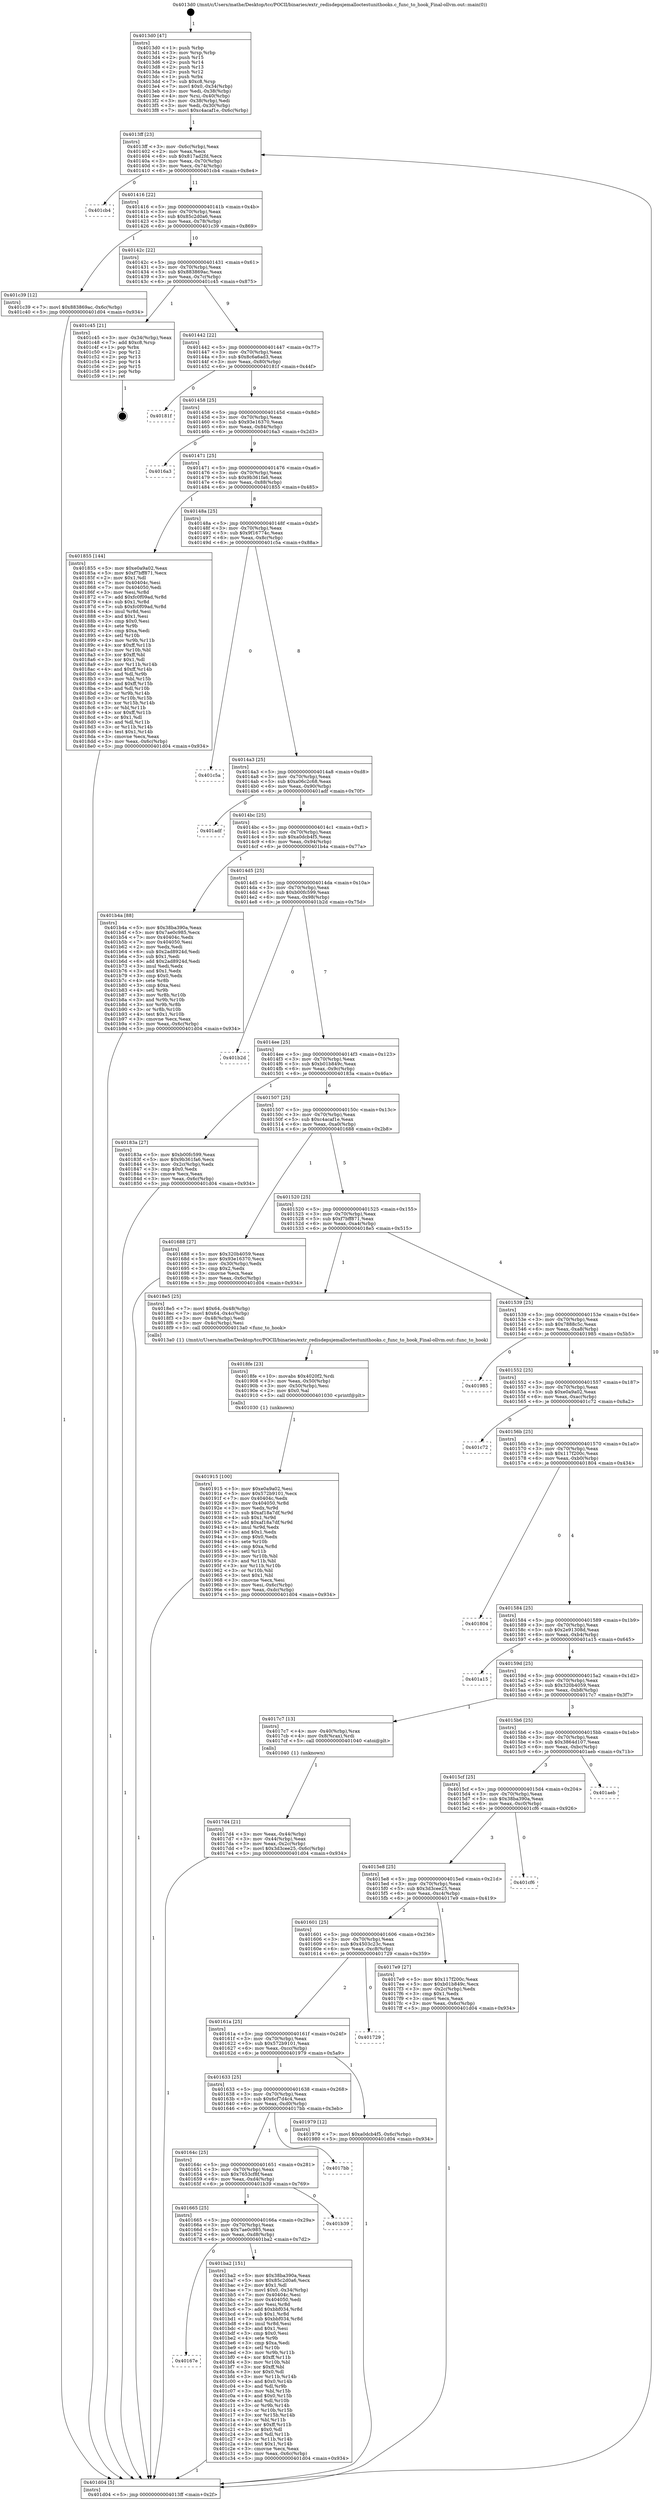 digraph "0x4013d0" {
  label = "0x4013d0 (/mnt/c/Users/mathe/Desktop/tcc/POCII/binaries/extr_redisdepsjemalloctestunithooks.c_func_to_hook_Final-ollvm.out::main(0))"
  labelloc = "t"
  node[shape=record]

  Entry [label="",width=0.3,height=0.3,shape=circle,fillcolor=black,style=filled]
  "0x4013ff" [label="{
     0x4013ff [23]\l
     | [instrs]\l
     &nbsp;&nbsp;0x4013ff \<+3\>: mov -0x6c(%rbp),%eax\l
     &nbsp;&nbsp;0x401402 \<+2\>: mov %eax,%ecx\l
     &nbsp;&nbsp;0x401404 \<+6\>: sub $0x817ad2fd,%ecx\l
     &nbsp;&nbsp;0x40140a \<+3\>: mov %eax,-0x70(%rbp)\l
     &nbsp;&nbsp;0x40140d \<+3\>: mov %ecx,-0x74(%rbp)\l
     &nbsp;&nbsp;0x401410 \<+6\>: je 0000000000401cb4 \<main+0x8e4\>\l
  }"]
  "0x401cb4" [label="{
     0x401cb4\l
  }", style=dashed]
  "0x401416" [label="{
     0x401416 [22]\l
     | [instrs]\l
     &nbsp;&nbsp;0x401416 \<+5\>: jmp 000000000040141b \<main+0x4b\>\l
     &nbsp;&nbsp;0x40141b \<+3\>: mov -0x70(%rbp),%eax\l
     &nbsp;&nbsp;0x40141e \<+5\>: sub $0x85c2d0a6,%eax\l
     &nbsp;&nbsp;0x401423 \<+3\>: mov %eax,-0x78(%rbp)\l
     &nbsp;&nbsp;0x401426 \<+6\>: je 0000000000401c39 \<main+0x869\>\l
  }"]
  Exit [label="",width=0.3,height=0.3,shape=circle,fillcolor=black,style=filled,peripheries=2]
  "0x401c39" [label="{
     0x401c39 [12]\l
     | [instrs]\l
     &nbsp;&nbsp;0x401c39 \<+7\>: movl $0x883869ac,-0x6c(%rbp)\l
     &nbsp;&nbsp;0x401c40 \<+5\>: jmp 0000000000401d04 \<main+0x934\>\l
  }"]
  "0x40142c" [label="{
     0x40142c [22]\l
     | [instrs]\l
     &nbsp;&nbsp;0x40142c \<+5\>: jmp 0000000000401431 \<main+0x61\>\l
     &nbsp;&nbsp;0x401431 \<+3\>: mov -0x70(%rbp),%eax\l
     &nbsp;&nbsp;0x401434 \<+5\>: sub $0x883869ac,%eax\l
     &nbsp;&nbsp;0x401439 \<+3\>: mov %eax,-0x7c(%rbp)\l
     &nbsp;&nbsp;0x40143c \<+6\>: je 0000000000401c45 \<main+0x875\>\l
  }"]
  "0x40167e" [label="{
     0x40167e\l
  }", style=dashed]
  "0x401c45" [label="{
     0x401c45 [21]\l
     | [instrs]\l
     &nbsp;&nbsp;0x401c45 \<+3\>: mov -0x34(%rbp),%eax\l
     &nbsp;&nbsp;0x401c48 \<+7\>: add $0xc8,%rsp\l
     &nbsp;&nbsp;0x401c4f \<+1\>: pop %rbx\l
     &nbsp;&nbsp;0x401c50 \<+2\>: pop %r12\l
     &nbsp;&nbsp;0x401c52 \<+2\>: pop %r13\l
     &nbsp;&nbsp;0x401c54 \<+2\>: pop %r14\l
     &nbsp;&nbsp;0x401c56 \<+2\>: pop %r15\l
     &nbsp;&nbsp;0x401c58 \<+1\>: pop %rbp\l
     &nbsp;&nbsp;0x401c59 \<+1\>: ret\l
  }"]
  "0x401442" [label="{
     0x401442 [22]\l
     | [instrs]\l
     &nbsp;&nbsp;0x401442 \<+5\>: jmp 0000000000401447 \<main+0x77\>\l
     &nbsp;&nbsp;0x401447 \<+3\>: mov -0x70(%rbp),%eax\l
     &nbsp;&nbsp;0x40144a \<+5\>: sub $0x8c6a6ad3,%eax\l
     &nbsp;&nbsp;0x40144f \<+3\>: mov %eax,-0x80(%rbp)\l
     &nbsp;&nbsp;0x401452 \<+6\>: je 000000000040181f \<main+0x44f\>\l
  }"]
  "0x401ba2" [label="{
     0x401ba2 [151]\l
     | [instrs]\l
     &nbsp;&nbsp;0x401ba2 \<+5\>: mov $0x38ba390a,%eax\l
     &nbsp;&nbsp;0x401ba7 \<+5\>: mov $0x85c2d0a6,%ecx\l
     &nbsp;&nbsp;0x401bac \<+2\>: mov $0x1,%dl\l
     &nbsp;&nbsp;0x401bae \<+7\>: movl $0x0,-0x34(%rbp)\l
     &nbsp;&nbsp;0x401bb5 \<+7\>: mov 0x40404c,%esi\l
     &nbsp;&nbsp;0x401bbc \<+7\>: mov 0x404050,%edi\l
     &nbsp;&nbsp;0x401bc3 \<+3\>: mov %esi,%r8d\l
     &nbsp;&nbsp;0x401bc6 \<+7\>: add $0xbbf034,%r8d\l
     &nbsp;&nbsp;0x401bcd \<+4\>: sub $0x1,%r8d\l
     &nbsp;&nbsp;0x401bd1 \<+7\>: sub $0xbbf034,%r8d\l
     &nbsp;&nbsp;0x401bd8 \<+4\>: imul %r8d,%esi\l
     &nbsp;&nbsp;0x401bdc \<+3\>: and $0x1,%esi\l
     &nbsp;&nbsp;0x401bdf \<+3\>: cmp $0x0,%esi\l
     &nbsp;&nbsp;0x401be2 \<+4\>: sete %r9b\l
     &nbsp;&nbsp;0x401be6 \<+3\>: cmp $0xa,%edi\l
     &nbsp;&nbsp;0x401be9 \<+4\>: setl %r10b\l
     &nbsp;&nbsp;0x401bed \<+3\>: mov %r9b,%r11b\l
     &nbsp;&nbsp;0x401bf0 \<+4\>: xor $0xff,%r11b\l
     &nbsp;&nbsp;0x401bf4 \<+3\>: mov %r10b,%bl\l
     &nbsp;&nbsp;0x401bf7 \<+3\>: xor $0xff,%bl\l
     &nbsp;&nbsp;0x401bfa \<+3\>: xor $0x0,%dl\l
     &nbsp;&nbsp;0x401bfd \<+3\>: mov %r11b,%r14b\l
     &nbsp;&nbsp;0x401c00 \<+4\>: and $0x0,%r14b\l
     &nbsp;&nbsp;0x401c04 \<+3\>: and %dl,%r9b\l
     &nbsp;&nbsp;0x401c07 \<+3\>: mov %bl,%r15b\l
     &nbsp;&nbsp;0x401c0a \<+4\>: and $0x0,%r15b\l
     &nbsp;&nbsp;0x401c0e \<+3\>: and %dl,%r10b\l
     &nbsp;&nbsp;0x401c11 \<+3\>: or %r9b,%r14b\l
     &nbsp;&nbsp;0x401c14 \<+3\>: or %r10b,%r15b\l
     &nbsp;&nbsp;0x401c17 \<+3\>: xor %r15b,%r14b\l
     &nbsp;&nbsp;0x401c1a \<+3\>: or %bl,%r11b\l
     &nbsp;&nbsp;0x401c1d \<+4\>: xor $0xff,%r11b\l
     &nbsp;&nbsp;0x401c21 \<+3\>: or $0x0,%dl\l
     &nbsp;&nbsp;0x401c24 \<+3\>: and %dl,%r11b\l
     &nbsp;&nbsp;0x401c27 \<+3\>: or %r11b,%r14b\l
     &nbsp;&nbsp;0x401c2a \<+4\>: test $0x1,%r14b\l
     &nbsp;&nbsp;0x401c2e \<+3\>: cmovne %ecx,%eax\l
     &nbsp;&nbsp;0x401c31 \<+3\>: mov %eax,-0x6c(%rbp)\l
     &nbsp;&nbsp;0x401c34 \<+5\>: jmp 0000000000401d04 \<main+0x934\>\l
  }"]
  "0x40181f" [label="{
     0x40181f\l
  }", style=dashed]
  "0x401458" [label="{
     0x401458 [25]\l
     | [instrs]\l
     &nbsp;&nbsp;0x401458 \<+5\>: jmp 000000000040145d \<main+0x8d\>\l
     &nbsp;&nbsp;0x40145d \<+3\>: mov -0x70(%rbp),%eax\l
     &nbsp;&nbsp;0x401460 \<+5\>: sub $0x93e16370,%eax\l
     &nbsp;&nbsp;0x401465 \<+6\>: mov %eax,-0x84(%rbp)\l
     &nbsp;&nbsp;0x40146b \<+6\>: je 00000000004016a3 \<main+0x2d3\>\l
  }"]
  "0x401665" [label="{
     0x401665 [25]\l
     | [instrs]\l
     &nbsp;&nbsp;0x401665 \<+5\>: jmp 000000000040166a \<main+0x29a\>\l
     &nbsp;&nbsp;0x40166a \<+3\>: mov -0x70(%rbp),%eax\l
     &nbsp;&nbsp;0x40166d \<+5\>: sub $0x7ae0c985,%eax\l
     &nbsp;&nbsp;0x401672 \<+6\>: mov %eax,-0xd8(%rbp)\l
     &nbsp;&nbsp;0x401678 \<+6\>: je 0000000000401ba2 \<main+0x7d2\>\l
  }"]
  "0x4016a3" [label="{
     0x4016a3\l
  }", style=dashed]
  "0x401471" [label="{
     0x401471 [25]\l
     | [instrs]\l
     &nbsp;&nbsp;0x401471 \<+5\>: jmp 0000000000401476 \<main+0xa6\>\l
     &nbsp;&nbsp;0x401476 \<+3\>: mov -0x70(%rbp),%eax\l
     &nbsp;&nbsp;0x401479 \<+5\>: sub $0x9b361fa6,%eax\l
     &nbsp;&nbsp;0x40147e \<+6\>: mov %eax,-0x88(%rbp)\l
     &nbsp;&nbsp;0x401484 \<+6\>: je 0000000000401855 \<main+0x485\>\l
  }"]
  "0x401b39" [label="{
     0x401b39\l
  }", style=dashed]
  "0x401855" [label="{
     0x401855 [144]\l
     | [instrs]\l
     &nbsp;&nbsp;0x401855 \<+5\>: mov $0xe0a9a02,%eax\l
     &nbsp;&nbsp;0x40185a \<+5\>: mov $0xf7bff871,%ecx\l
     &nbsp;&nbsp;0x40185f \<+2\>: mov $0x1,%dl\l
     &nbsp;&nbsp;0x401861 \<+7\>: mov 0x40404c,%esi\l
     &nbsp;&nbsp;0x401868 \<+7\>: mov 0x404050,%edi\l
     &nbsp;&nbsp;0x40186f \<+3\>: mov %esi,%r8d\l
     &nbsp;&nbsp;0x401872 \<+7\>: add $0xfc0f09ad,%r8d\l
     &nbsp;&nbsp;0x401879 \<+4\>: sub $0x1,%r8d\l
     &nbsp;&nbsp;0x40187d \<+7\>: sub $0xfc0f09ad,%r8d\l
     &nbsp;&nbsp;0x401884 \<+4\>: imul %r8d,%esi\l
     &nbsp;&nbsp;0x401888 \<+3\>: and $0x1,%esi\l
     &nbsp;&nbsp;0x40188b \<+3\>: cmp $0x0,%esi\l
     &nbsp;&nbsp;0x40188e \<+4\>: sete %r9b\l
     &nbsp;&nbsp;0x401892 \<+3\>: cmp $0xa,%edi\l
     &nbsp;&nbsp;0x401895 \<+4\>: setl %r10b\l
     &nbsp;&nbsp;0x401899 \<+3\>: mov %r9b,%r11b\l
     &nbsp;&nbsp;0x40189c \<+4\>: xor $0xff,%r11b\l
     &nbsp;&nbsp;0x4018a0 \<+3\>: mov %r10b,%bl\l
     &nbsp;&nbsp;0x4018a3 \<+3\>: xor $0xff,%bl\l
     &nbsp;&nbsp;0x4018a6 \<+3\>: xor $0x1,%dl\l
     &nbsp;&nbsp;0x4018a9 \<+3\>: mov %r11b,%r14b\l
     &nbsp;&nbsp;0x4018ac \<+4\>: and $0xff,%r14b\l
     &nbsp;&nbsp;0x4018b0 \<+3\>: and %dl,%r9b\l
     &nbsp;&nbsp;0x4018b3 \<+3\>: mov %bl,%r15b\l
     &nbsp;&nbsp;0x4018b6 \<+4\>: and $0xff,%r15b\l
     &nbsp;&nbsp;0x4018ba \<+3\>: and %dl,%r10b\l
     &nbsp;&nbsp;0x4018bd \<+3\>: or %r9b,%r14b\l
     &nbsp;&nbsp;0x4018c0 \<+3\>: or %r10b,%r15b\l
     &nbsp;&nbsp;0x4018c3 \<+3\>: xor %r15b,%r14b\l
     &nbsp;&nbsp;0x4018c6 \<+3\>: or %bl,%r11b\l
     &nbsp;&nbsp;0x4018c9 \<+4\>: xor $0xff,%r11b\l
     &nbsp;&nbsp;0x4018cd \<+3\>: or $0x1,%dl\l
     &nbsp;&nbsp;0x4018d0 \<+3\>: and %dl,%r11b\l
     &nbsp;&nbsp;0x4018d3 \<+3\>: or %r11b,%r14b\l
     &nbsp;&nbsp;0x4018d6 \<+4\>: test $0x1,%r14b\l
     &nbsp;&nbsp;0x4018da \<+3\>: cmovne %ecx,%eax\l
     &nbsp;&nbsp;0x4018dd \<+3\>: mov %eax,-0x6c(%rbp)\l
     &nbsp;&nbsp;0x4018e0 \<+5\>: jmp 0000000000401d04 \<main+0x934\>\l
  }"]
  "0x40148a" [label="{
     0x40148a [25]\l
     | [instrs]\l
     &nbsp;&nbsp;0x40148a \<+5\>: jmp 000000000040148f \<main+0xbf\>\l
     &nbsp;&nbsp;0x40148f \<+3\>: mov -0x70(%rbp),%eax\l
     &nbsp;&nbsp;0x401492 \<+5\>: sub $0x9f16774c,%eax\l
     &nbsp;&nbsp;0x401497 \<+6\>: mov %eax,-0x8c(%rbp)\l
     &nbsp;&nbsp;0x40149d \<+6\>: je 0000000000401c5a \<main+0x88a\>\l
  }"]
  "0x40164c" [label="{
     0x40164c [25]\l
     | [instrs]\l
     &nbsp;&nbsp;0x40164c \<+5\>: jmp 0000000000401651 \<main+0x281\>\l
     &nbsp;&nbsp;0x401651 \<+3\>: mov -0x70(%rbp),%eax\l
     &nbsp;&nbsp;0x401654 \<+5\>: sub $0x7653cf8f,%eax\l
     &nbsp;&nbsp;0x401659 \<+6\>: mov %eax,-0xd4(%rbp)\l
     &nbsp;&nbsp;0x40165f \<+6\>: je 0000000000401b39 \<main+0x769\>\l
  }"]
  "0x401c5a" [label="{
     0x401c5a\l
  }", style=dashed]
  "0x4014a3" [label="{
     0x4014a3 [25]\l
     | [instrs]\l
     &nbsp;&nbsp;0x4014a3 \<+5\>: jmp 00000000004014a8 \<main+0xd8\>\l
     &nbsp;&nbsp;0x4014a8 \<+3\>: mov -0x70(%rbp),%eax\l
     &nbsp;&nbsp;0x4014ab \<+5\>: sub $0xa06c2c68,%eax\l
     &nbsp;&nbsp;0x4014b0 \<+6\>: mov %eax,-0x90(%rbp)\l
     &nbsp;&nbsp;0x4014b6 \<+6\>: je 0000000000401adf \<main+0x70f\>\l
  }"]
  "0x4017bb" [label="{
     0x4017bb\l
  }", style=dashed]
  "0x401adf" [label="{
     0x401adf\l
  }", style=dashed]
  "0x4014bc" [label="{
     0x4014bc [25]\l
     | [instrs]\l
     &nbsp;&nbsp;0x4014bc \<+5\>: jmp 00000000004014c1 \<main+0xf1\>\l
     &nbsp;&nbsp;0x4014c1 \<+3\>: mov -0x70(%rbp),%eax\l
     &nbsp;&nbsp;0x4014c4 \<+5\>: sub $0xa0dcb4f5,%eax\l
     &nbsp;&nbsp;0x4014c9 \<+6\>: mov %eax,-0x94(%rbp)\l
     &nbsp;&nbsp;0x4014cf \<+6\>: je 0000000000401b4a \<main+0x77a\>\l
  }"]
  "0x401633" [label="{
     0x401633 [25]\l
     | [instrs]\l
     &nbsp;&nbsp;0x401633 \<+5\>: jmp 0000000000401638 \<main+0x268\>\l
     &nbsp;&nbsp;0x401638 \<+3\>: mov -0x70(%rbp),%eax\l
     &nbsp;&nbsp;0x40163b \<+5\>: sub $0x6cf7d4c4,%eax\l
     &nbsp;&nbsp;0x401640 \<+6\>: mov %eax,-0xd0(%rbp)\l
     &nbsp;&nbsp;0x401646 \<+6\>: je 00000000004017bb \<main+0x3eb\>\l
  }"]
  "0x401b4a" [label="{
     0x401b4a [88]\l
     | [instrs]\l
     &nbsp;&nbsp;0x401b4a \<+5\>: mov $0x38ba390a,%eax\l
     &nbsp;&nbsp;0x401b4f \<+5\>: mov $0x7ae0c985,%ecx\l
     &nbsp;&nbsp;0x401b54 \<+7\>: mov 0x40404c,%edx\l
     &nbsp;&nbsp;0x401b5b \<+7\>: mov 0x404050,%esi\l
     &nbsp;&nbsp;0x401b62 \<+2\>: mov %edx,%edi\l
     &nbsp;&nbsp;0x401b64 \<+6\>: sub $0x2ad8924d,%edi\l
     &nbsp;&nbsp;0x401b6a \<+3\>: sub $0x1,%edi\l
     &nbsp;&nbsp;0x401b6d \<+6\>: add $0x2ad8924d,%edi\l
     &nbsp;&nbsp;0x401b73 \<+3\>: imul %edi,%edx\l
     &nbsp;&nbsp;0x401b76 \<+3\>: and $0x1,%edx\l
     &nbsp;&nbsp;0x401b79 \<+3\>: cmp $0x0,%edx\l
     &nbsp;&nbsp;0x401b7c \<+4\>: sete %r8b\l
     &nbsp;&nbsp;0x401b80 \<+3\>: cmp $0xa,%esi\l
     &nbsp;&nbsp;0x401b83 \<+4\>: setl %r9b\l
     &nbsp;&nbsp;0x401b87 \<+3\>: mov %r8b,%r10b\l
     &nbsp;&nbsp;0x401b8a \<+3\>: and %r9b,%r10b\l
     &nbsp;&nbsp;0x401b8d \<+3\>: xor %r9b,%r8b\l
     &nbsp;&nbsp;0x401b90 \<+3\>: or %r8b,%r10b\l
     &nbsp;&nbsp;0x401b93 \<+4\>: test $0x1,%r10b\l
     &nbsp;&nbsp;0x401b97 \<+3\>: cmovne %ecx,%eax\l
     &nbsp;&nbsp;0x401b9a \<+3\>: mov %eax,-0x6c(%rbp)\l
     &nbsp;&nbsp;0x401b9d \<+5\>: jmp 0000000000401d04 \<main+0x934\>\l
  }"]
  "0x4014d5" [label="{
     0x4014d5 [25]\l
     | [instrs]\l
     &nbsp;&nbsp;0x4014d5 \<+5\>: jmp 00000000004014da \<main+0x10a\>\l
     &nbsp;&nbsp;0x4014da \<+3\>: mov -0x70(%rbp),%eax\l
     &nbsp;&nbsp;0x4014dd \<+5\>: sub $0xb00fc599,%eax\l
     &nbsp;&nbsp;0x4014e2 \<+6\>: mov %eax,-0x98(%rbp)\l
     &nbsp;&nbsp;0x4014e8 \<+6\>: je 0000000000401b2d \<main+0x75d\>\l
  }"]
  "0x401979" [label="{
     0x401979 [12]\l
     | [instrs]\l
     &nbsp;&nbsp;0x401979 \<+7\>: movl $0xa0dcb4f5,-0x6c(%rbp)\l
     &nbsp;&nbsp;0x401980 \<+5\>: jmp 0000000000401d04 \<main+0x934\>\l
  }"]
  "0x401b2d" [label="{
     0x401b2d\l
  }", style=dashed]
  "0x4014ee" [label="{
     0x4014ee [25]\l
     | [instrs]\l
     &nbsp;&nbsp;0x4014ee \<+5\>: jmp 00000000004014f3 \<main+0x123\>\l
     &nbsp;&nbsp;0x4014f3 \<+3\>: mov -0x70(%rbp),%eax\l
     &nbsp;&nbsp;0x4014f6 \<+5\>: sub $0xb01b849c,%eax\l
     &nbsp;&nbsp;0x4014fb \<+6\>: mov %eax,-0x9c(%rbp)\l
     &nbsp;&nbsp;0x401501 \<+6\>: je 000000000040183a \<main+0x46a\>\l
  }"]
  "0x40161a" [label="{
     0x40161a [25]\l
     | [instrs]\l
     &nbsp;&nbsp;0x40161a \<+5\>: jmp 000000000040161f \<main+0x24f\>\l
     &nbsp;&nbsp;0x40161f \<+3\>: mov -0x70(%rbp),%eax\l
     &nbsp;&nbsp;0x401622 \<+5\>: sub $0x572b9101,%eax\l
     &nbsp;&nbsp;0x401627 \<+6\>: mov %eax,-0xcc(%rbp)\l
     &nbsp;&nbsp;0x40162d \<+6\>: je 0000000000401979 \<main+0x5a9\>\l
  }"]
  "0x40183a" [label="{
     0x40183a [27]\l
     | [instrs]\l
     &nbsp;&nbsp;0x40183a \<+5\>: mov $0xb00fc599,%eax\l
     &nbsp;&nbsp;0x40183f \<+5\>: mov $0x9b361fa6,%ecx\l
     &nbsp;&nbsp;0x401844 \<+3\>: mov -0x2c(%rbp),%edx\l
     &nbsp;&nbsp;0x401847 \<+3\>: cmp $0x0,%edx\l
     &nbsp;&nbsp;0x40184a \<+3\>: cmove %ecx,%eax\l
     &nbsp;&nbsp;0x40184d \<+3\>: mov %eax,-0x6c(%rbp)\l
     &nbsp;&nbsp;0x401850 \<+5\>: jmp 0000000000401d04 \<main+0x934\>\l
  }"]
  "0x401507" [label="{
     0x401507 [25]\l
     | [instrs]\l
     &nbsp;&nbsp;0x401507 \<+5\>: jmp 000000000040150c \<main+0x13c\>\l
     &nbsp;&nbsp;0x40150c \<+3\>: mov -0x70(%rbp),%eax\l
     &nbsp;&nbsp;0x40150f \<+5\>: sub $0xc4acaf1e,%eax\l
     &nbsp;&nbsp;0x401514 \<+6\>: mov %eax,-0xa0(%rbp)\l
     &nbsp;&nbsp;0x40151a \<+6\>: je 0000000000401688 \<main+0x2b8\>\l
  }"]
  "0x401729" [label="{
     0x401729\l
  }", style=dashed]
  "0x401688" [label="{
     0x401688 [27]\l
     | [instrs]\l
     &nbsp;&nbsp;0x401688 \<+5\>: mov $0x320b4059,%eax\l
     &nbsp;&nbsp;0x40168d \<+5\>: mov $0x93e16370,%ecx\l
     &nbsp;&nbsp;0x401692 \<+3\>: mov -0x30(%rbp),%edx\l
     &nbsp;&nbsp;0x401695 \<+3\>: cmp $0x2,%edx\l
     &nbsp;&nbsp;0x401698 \<+3\>: cmovne %ecx,%eax\l
     &nbsp;&nbsp;0x40169b \<+3\>: mov %eax,-0x6c(%rbp)\l
     &nbsp;&nbsp;0x40169e \<+5\>: jmp 0000000000401d04 \<main+0x934\>\l
  }"]
  "0x401520" [label="{
     0x401520 [25]\l
     | [instrs]\l
     &nbsp;&nbsp;0x401520 \<+5\>: jmp 0000000000401525 \<main+0x155\>\l
     &nbsp;&nbsp;0x401525 \<+3\>: mov -0x70(%rbp),%eax\l
     &nbsp;&nbsp;0x401528 \<+5\>: sub $0xf7bff871,%eax\l
     &nbsp;&nbsp;0x40152d \<+6\>: mov %eax,-0xa4(%rbp)\l
     &nbsp;&nbsp;0x401533 \<+6\>: je 00000000004018e5 \<main+0x515\>\l
  }"]
  "0x401d04" [label="{
     0x401d04 [5]\l
     | [instrs]\l
     &nbsp;&nbsp;0x401d04 \<+5\>: jmp 00000000004013ff \<main+0x2f\>\l
  }"]
  "0x4013d0" [label="{
     0x4013d0 [47]\l
     | [instrs]\l
     &nbsp;&nbsp;0x4013d0 \<+1\>: push %rbp\l
     &nbsp;&nbsp;0x4013d1 \<+3\>: mov %rsp,%rbp\l
     &nbsp;&nbsp;0x4013d4 \<+2\>: push %r15\l
     &nbsp;&nbsp;0x4013d6 \<+2\>: push %r14\l
     &nbsp;&nbsp;0x4013d8 \<+2\>: push %r13\l
     &nbsp;&nbsp;0x4013da \<+2\>: push %r12\l
     &nbsp;&nbsp;0x4013dc \<+1\>: push %rbx\l
     &nbsp;&nbsp;0x4013dd \<+7\>: sub $0xc8,%rsp\l
     &nbsp;&nbsp;0x4013e4 \<+7\>: movl $0x0,-0x34(%rbp)\l
     &nbsp;&nbsp;0x4013eb \<+3\>: mov %edi,-0x38(%rbp)\l
     &nbsp;&nbsp;0x4013ee \<+4\>: mov %rsi,-0x40(%rbp)\l
     &nbsp;&nbsp;0x4013f2 \<+3\>: mov -0x38(%rbp),%edi\l
     &nbsp;&nbsp;0x4013f5 \<+3\>: mov %edi,-0x30(%rbp)\l
     &nbsp;&nbsp;0x4013f8 \<+7\>: movl $0xc4acaf1e,-0x6c(%rbp)\l
  }"]
  "0x401915" [label="{
     0x401915 [100]\l
     | [instrs]\l
     &nbsp;&nbsp;0x401915 \<+5\>: mov $0xe0a9a02,%esi\l
     &nbsp;&nbsp;0x40191a \<+5\>: mov $0x572b9101,%ecx\l
     &nbsp;&nbsp;0x40191f \<+7\>: mov 0x40404c,%edx\l
     &nbsp;&nbsp;0x401926 \<+8\>: mov 0x404050,%r8d\l
     &nbsp;&nbsp;0x40192e \<+3\>: mov %edx,%r9d\l
     &nbsp;&nbsp;0x401931 \<+7\>: sub $0xaf18a7df,%r9d\l
     &nbsp;&nbsp;0x401938 \<+4\>: sub $0x1,%r9d\l
     &nbsp;&nbsp;0x40193c \<+7\>: add $0xaf18a7df,%r9d\l
     &nbsp;&nbsp;0x401943 \<+4\>: imul %r9d,%edx\l
     &nbsp;&nbsp;0x401947 \<+3\>: and $0x1,%edx\l
     &nbsp;&nbsp;0x40194a \<+3\>: cmp $0x0,%edx\l
     &nbsp;&nbsp;0x40194d \<+4\>: sete %r10b\l
     &nbsp;&nbsp;0x401951 \<+4\>: cmp $0xa,%r8d\l
     &nbsp;&nbsp;0x401955 \<+4\>: setl %r11b\l
     &nbsp;&nbsp;0x401959 \<+3\>: mov %r10b,%bl\l
     &nbsp;&nbsp;0x40195c \<+3\>: and %r11b,%bl\l
     &nbsp;&nbsp;0x40195f \<+3\>: xor %r11b,%r10b\l
     &nbsp;&nbsp;0x401962 \<+3\>: or %r10b,%bl\l
     &nbsp;&nbsp;0x401965 \<+3\>: test $0x1,%bl\l
     &nbsp;&nbsp;0x401968 \<+3\>: cmovne %ecx,%esi\l
     &nbsp;&nbsp;0x40196b \<+3\>: mov %esi,-0x6c(%rbp)\l
     &nbsp;&nbsp;0x40196e \<+6\>: mov %eax,-0xdc(%rbp)\l
     &nbsp;&nbsp;0x401974 \<+5\>: jmp 0000000000401d04 \<main+0x934\>\l
  }"]
  "0x4018e5" [label="{
     0x4018e5 [25]\l
     | [instrs]\l
     &nbsp;&nbsp;0x4018e5 \<+7\>: movl $0x64,-0x48(%rbp)\l
     &nbsp;&nbsp;0x4018ec \<+7\>: movl $0x64,-0x4c(%rbp)\l
     &nbsp;&nbsp;0x4018f3 \<+3\>: mov -0x48(%rbp),%edi\l
     &nbsp;&nbsp;0x4018f6 \<+3\>: mov -0x4c(%rbp),%esi\l
     &nbsp;&nbsp;0x4018f9 \<+5\>: call 00000000004013a0 \<func_to_hook\>\l
     | [calls]\l
     &nbsp;&nbsp;0x4013a0 \{1\} (/mnt/c/Users/mathe/Desktop/tcc/POCII/binaries/extr_redisdepsjemalloctestunithooks.c_func_to_hook_Final-ollvm.out::func_to_hook)\l
  }"]
  "0x401539" [label="{
     0x401539 [25]\l
     | [instrs]\l
     &nbsp;&nbsp;0x401539 \<+5\>: jmp 000000000040153e \<main+0x16e\>\l
     &nbsp;&nbsp;0x40153e \<+3\>: mov -0x70(%rbp),%eax\l
     &nbsp;&nbsp;0x401541 \<+5\>: sub $0x7888c5c,%eax\l
     &nbsp;&nbsp;0x401546 \<+6\>: mov %eax,-0xa8(%rbp)\l
     &nbsp;&nbsp;0x40154c \<+6\>: je 0000000000401985 \<main+0x5b5\>\l
  }"]
  "0x4018fe" [label="{
     0x4018fe [23]\l
     | [instrs]\l
     &nbsp;&nbsp;0x4018fe \<+10\>: movabs $0x4020f2,%rdi\l
     &nbsp;&nbsp;0x401908 \<+3\>: mov %eax,-0x50(%rbp)\l
     &nbsp;&nbsp;0x40190b \<+3\>: mov -0x50(%rbp),%esi\l
     &nbsp;&nbsp;0x40190e \<+2\>: mov $0x0,%al\l
     &nbsp;&nbsp;0x401910 \<+5\>: call 0000000000401030 \<printf@plt\>\l
     | [calls]\l
     &nbsp;&nbsp;0x401030 \{1\} (unknown)\l
  }"]
  "0x401985" [label="{
     0x401985\l
  }", style=dashed]
  "0x401552" [label="{
     0x401552 [25]\l
     | [instrs]\l
     &nbsp;&nbsp;0x401552 \<+5\>: jmp 0000000000401557 \<main+0x187\>\l
     &nbsp;&nbsp;0x401557 \<+3\>: mov -0x70(%rbp),%eax\l
     &nbsp;&nbsp;0x40155a \<+5\>: sub $0xe0a9a02,%eax\l
     &nbsp;&nbsp;0x40155f \<+6\>: mov %eax,-0xac(%rbp)\l
     &nbsp;&nbsp;0x401565 \<+6\>: je 0000000000401c72 \<main+0x8a2\>\l
  }"]
  "0x401601" [label="{
     0x401601 [25]\l
     | [instrs]\l
     &nbsp;&nbsp;0x401601 \<+5\>: jmp 0000000000401606 \<main+0x236\>\l
     &nbsp;&nbsp;0x401606 \<+3\>: mov -0x70(%rbp),%eax\l
     &nbsp;&nbsp;0x401609 \<+5\>: sub $0x4503c23c,%eax\l
     &nbsp;&nbsp;0x40160e \<+6\>: mov %eax,-0xc8(%rbp)\l
     &nbsp;&nbsp;0x401614 \<+6\>: je 0000000000401729 \<main+0x359\>\l
  }"]
  "0x401c72" [label="{
     0x401c72\l
  }", style=dashed]
  "0x40156b" [label="{
     0x40156b [25]\l
     | [instrs]\l
     &nbsp;&nbsp;0x40156b \<+5\>: jmp 0000000000401570 \<main+0x1a0\>\l
     &nbsp;&nbsp;0x401570 \<+3\>: mov -0x70(%rbp),%eax\l
     &nbsp;&nbsp;0x401573 \<+5\>: sub $0x117f200c,%eax\l
     &nbsp;&nbsp;0x401578 \<+6\>: mov %eax,-0xb0(%rbp)\l
     &nbsp;&nbsp;0x40157e \<+6\>: je 0000000000401804 \<main+0x434\>\l
  }"]
  "0x4017e9" [label="{
     0x4017e9 [27]\l
     | [instrs]\l
     &nbsp;&nbsp;0x4017e9 \<+5\>: mov $0x117f200c,%eax\l
     &nbsp;&nbsp;0x4017ee \<+5\>: mov $0xb01b849c,%ecx\l
     &nbsp;&nbsp;0x4017f3 \<+3\>: mov -0x2c(%rbp),%edx\l
     &nbsp;&nbsp;0x4017f6 \<+3\>: cmp $0x1,%edx\l
     &nbsp;&nbsp;0x4017f9 \<+3\>: cmovl %ecx,%eax\l
     &nbsp;&nbsp;0x4017fc \<+3\>: mov %eax,-0x6c(%rbp)\l
     &nbsp;&nbsp;0x4017ff \<+5\>: jmp 0000000000401d04 \<main+0x934\>\l
  }"]
  "0x401804" [label="{
     0x401804\l
  }", style=dashed]
  "0x401584" [label="{
     0x401584 [25]\l
     | [instrs]\l
     &nbsp;&nbsp;0x401584 \<+5\>: jmp 0000000000401589 \<main+0x1b9\>\l
     &nbsp;&nbsp;0x401589 \<+3\>: mov -0x70(%rbp),%eax\l
     &nbsp;&nbsp;0x40158c \<+5\>: sub $0x2e91308d,%eax\l
     &nbsp;&nbsp;0x401591 \<+6\>: mov %eax,-0xb4(%rbp)\l
     &nbsp;&nbsp;0x401597 \<+6\>: je 0000000000401a15 \<main+0x645\>\l
  }"]
  "0x4015e8" [label="{
     0x4015e8 [25]\l
     | [instrs]\l
     &nbsp;&nbsp;0x4015e8 \<+5\>: jmp 00000000004015ed \<main+0x21d\>\l
     &nbsp;&nbsp;0x4015ed \<+3\>: mov -0x70(%rbp),%eax\l
     &nbsp;&nbsp;0x4015f0 \<+5\>: sub $0x3d3cee25,%eax\l
     &nbsp;&nbsp;0x4015f5 \<+6\>: mov %eax,-0xc4(%rbp)\l
     &nbsp;&nbsp;0x4015fb \<+6\>: je 00000000004017e9 \<main+0x419\>\l
  }"]
  "0x401a15" [label="{
     0x401a15\l
  }", style=dashed]
  "0x40159d" [label="{
     0x40159d [25]\l
     | [instrs]\l
     &nbsp;&nbsp;0x40159d \<+5\>: jmp 00000000004015a2 \<main+0x1d2\>\l
     &nbsp;&nbsp;0x4015a2 \<+3\>: mov -0x70(%rbp),%eax\l
     &nbsp;&nbsp;0x4015a5 \<+5\>: sub $0x320b4059,%eax\l
     &nbsp;&nbsp;0x4015aa \<+6\>: mov %eax,-0xb8(%rbp)\l
     &nbsp;&nbsp;0x4015b0 \<+6\>: je 00000000004017c7 \<main+0x3f7\>\l
  }"]
  "0x401cf6" [label="{
     0x401cf6\l
  }", style=dashed]
  "0x4017c7" [label="{
     0x4017c7 [13]\l
     | [instrs]\l
     &nbsp;&nbsp;0x4017c7 \<+4\>: mov -0x40(%rbp),%rax\l
     &nbsp;&nbsp;0x4017cb \<+4\>: mov 0x8(%rax),%rdi\l
     &nbsp;&nbsp;0x4017cf \<+5\>: call 0000000000401040 \<atoi@plt\>\l
     | [calls]\l
     &nbsp;&nbsp;0x401040 \{1\} (unknown)\l
  }"]
  "0x4015b6" [label="{
     0x4015b6 [25]\l
     | [instrs]\l
     &nbsp;&nbsp;0x4015b6 \<+5\>: jmp 00000000004015bb \<main+0x1eb\>\l
     &nbsp;&nbsp;0x4015bb \<+3\>: mov -0x70(%rbp),%eax\l
     &nbsp;&nbsp;0x4015be \<+5\>: sub $0x3864d107,%eax\l
     &nbsp;&nbsp;0x4015c3 \<+6\>: mov %eax,-0xbc(%rbp)\l
     &nbsp;&nbsp;0x4015c9 \<+6\>: je 0000000000401aeb \<main+0x71b\>\l
  }"]
  "0x4017d4" [label="{
     0x4017d4 [21]\l
     | [instrs]\l
     &nbsp;&nbsp;0x4017d4 \<+3\>: mov %eax,-0x44(%rbp)\l
     &nbsp;&nbsp;0x4017d7 \<+3\>: mov -0x44(%rbp),%eax\l
     &nbsp;&nbsp;0x4017da \<+3\>: mov %eax,-0x2c(%rbp)\l
     &nbsp;&nbsp;0x4017dd \<+7\>: movl $0x3d3cee25,-0x6c(%rbp)\l
     &nbsp;&nbsp;0x4017e4 \<+5\>: jmp 0000000000401d04 \<main+0x934\>\l
  }"]
  "0x4015cf" [label="{
     0x4015cf [25]\l
     | [instrs]\l
     &nbsp;&nbsp;0x4015cf \<+5\>: jmp 00000000004015d4 \<main+0x204\>\l
     &nbsp;&nbsp;0x4015d4 \<+3\>: mov -0x70(%rbp),%eax\l
     &nbsp;&nbsp;0x4015d7 \<+5\>: sub $0x38ba390a,%eax\l
     &nbsp;&nbsp;0x4015dc \<+6\>: mov %eax,-0xc0(%rbp)\l
     &nbsp;&nbsp;0x4015e2 \<+6\>: je 0000000000401cf6 \<main+0x926\>\l
  }"]
  "0x401aeb" [label="{
     0x401aeb\l
  }", style=dashed]
  Entry -> "0x4013d0" [label=" 1"]
  "0x4013ff" -> "0x401cb4" [label=" 0"]
  "0x4013ff" -> "0x401416" [label=" 11"]
  "0x401c45" -> Exit [label=" 1"]
  "0x401416" -> "0x401c39" [label=" 1"]
  "0x401416" -> "0x40142c" [label=" 10"]
  "0x401c39" -> "0x401d04" [label=" 1"]
  "0x40142c" -> "0x401c45" [label=" 1"]
  "0x40142c" -> "0x401442" [label=" 9"]
  "0x401ba2" -> "0x401d04" [label=" 1"]
  "0x401442" -> "0x40181f" [label=" 0"]
  "0x401442" -> "0x401458" [label=" 9"]
  "0x401665" -> "0x40167e" [label=" 0"]
  "0x401458" -> "0x4016a3" [label=" 0"]
  "0x401458" -> "0x401471" [label=" 9"]
  "0x401665" -> "0x401ba2" [label=" 1"]
  "0x401471" -> "0x401855" [label=" 1"]
  "0x401471" -> "0x40148a" [label=" 8"]
  "0x40164c" -> "0x401665" [label=" 1"]
  "0x40148a" -> "0x401c5a" [label=" 0"]
  "0x40148a" -> "0x4014a3" [label=" 8"]
  "0x40164c" -> "0x401b39" [label=" 0"]
  "0x4014a3" -> "0x401adf" [label=" 0"]
  "0x4014a3" -> "0x4014bc" [label=" 8"]
  "0x401633" -> "0x40164c" [label=" 1"]
  "0x4014bc" -> "0x401b4a" [label=" 1"]
  "0x4014bc" -> "0x4014d5" [label=" 7"]
  "0x401633" -> "0x4017bb" [label=" 0"]
  "0x4014d5" -> "0x401b2d" [label=" 0"]
  "0x4014d5" -> "0x4014ee" [label=" 7"]
  "0x401b4a" -> "0x401d04" [label=" 1"]
  "0x4014ee" -> "0x40183a" [label=" 1"]
  "0x4014ee" -> "0x401507" [label=" 6"]
  "0x40161a" -> "0x401633" [label=" 1"]
  "0x401507" -> "0x401688" [label=" 1"]
  "0x401507" -> "0x401520" [label=" 5"]
  "0x401688" -> "0x401d04" [label=" 1"]
  "0x4013d0" -> "0x4013ff" [label=" 1"]
  "0x401d04" -> "0x4013ff" [label=" 10"]
  "0x40161a" -> "0x401979" [label=" 1"]
  "0x401520" -> "0x4018e5" [label=" 1"]
  "0x401520" -> "0x401539" [label=" 4"]
  "0x401601" -> "0x40161a" [label=" 2"]
  "0x401539" -> "0x401985" [label=" 0"]
  "0x401539" -> "0x401552" [label=" 4"]
  "0x401601" -> "0x401729" [label=" 0"]
  "0x401552" -> "0x401c72" [label=" 0"]
  "0x401552" -> "0x40156b" [label=" 4"]
  "0x401979" -> "0x401d04" [label=" 1"]
  "0x40156b" -> "0x401804" [label=" 0"]
  "0x40156b" -> "0x401584" [label=" 4"]
  "0x401915" -> "0x401d04" [label=" 1"]
  "0x401584" -> "0x401a15" [label=" 0"]
  "0x401584" -> "0x40159d" [label=" 4"]
  "0x4018e5" -> "0x4018fe" [label=" 1"]
  "0x40159d" -> "0x4017c7" [label=" 1"]
  "0x40159d" -> "0x4015b6" [label=" 3"]
  "0x4017c7" -> "0x4017d4" [label=" 1"]
  "0x4017d4" -> "0x401d04" [label=" 1"]
  "0x401855" -> "0x401d04" [label=" 1"]
  "0x4015b6" -> "0x401aeb" [label=" 0"]
  "0x4015b6" -> "0x4015cf" [label=" 3"]
  "0x40183a" -> "0x401d04" [label=" 1"]
  "0x4015cf" -> "0x401cf6" [label=" 0"]
  "0x4015cf" -> "0x4015e8" [label=" 3"]
  "0x4018fe" -> "0x401915" [label=" 1"]
  "0x4015e8" -> "0x4017e9" [label=" 1"]
  "0x4015e8" -> "0x401601" [label=" 2"]
  "0x4017e9" -> "0x401d04" [label=" 1"]
}
